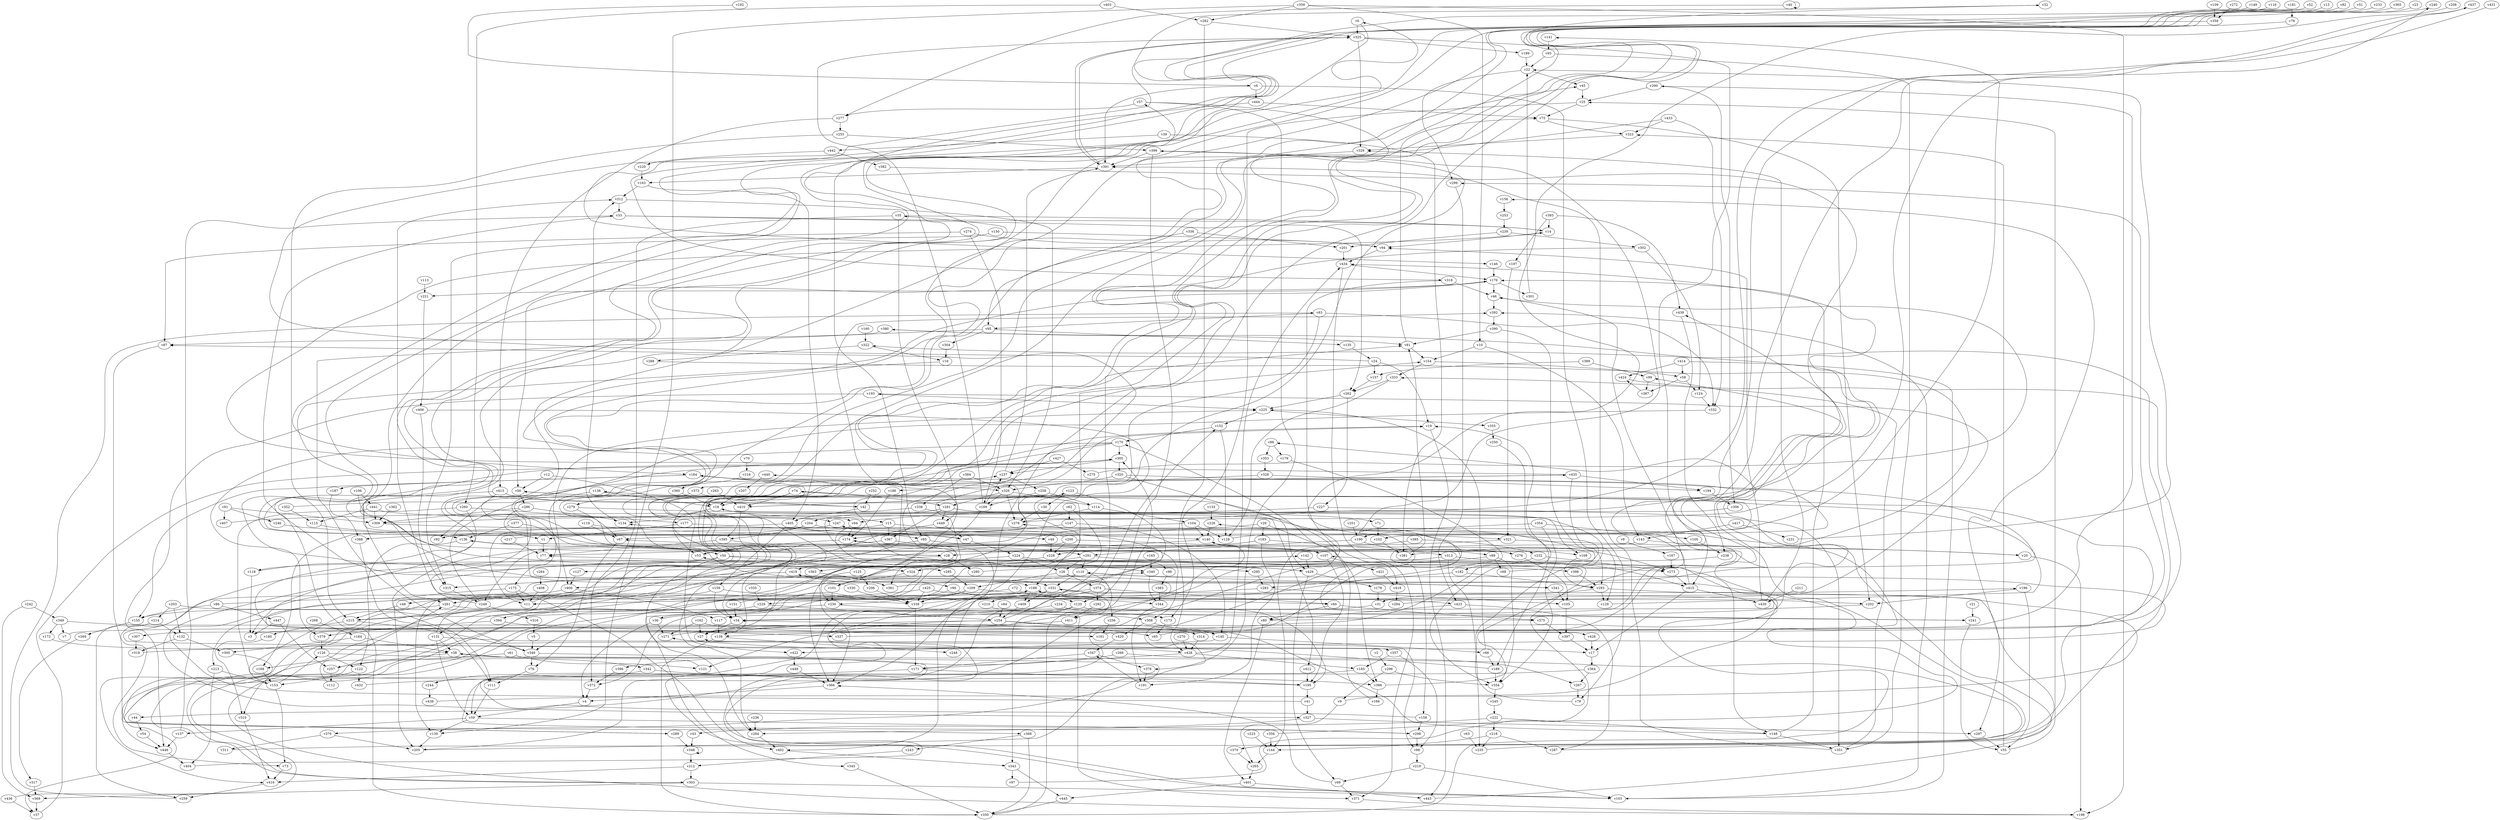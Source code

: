 // Benchmark game 675 - 450 vertices
// time_bound: 76
// targets: v338
digraph G {
    v0 [name="v0", player=0];
    v1 [name="v1", player=0];
    v2 [name="v2", player=1];
    v3 [name="v3", player=0];
    v4 [name="v4", player=1];
    v5 [name="v5", player=1];
    v6 [name="v6", player=0];
    v7 [name="v7", player=0];
    v8 [name="v8", player=0];
    v9 [name="v9", player=0];
    v10 [name="v10", player=0];
    v11 [name="v11", player=1];
    v12 [name="v12", player=0];
    v13 [name="v13", player=0];
    v14 [name="v14", player=0];
    v15 [name="v15", player=1];
    v16 [name="v16", player=1];
    v17 [name="v17", player=0];
    v18 [name="v18", player=0];
    v19 [name="v19", player=1];
    v20 [name="v20", player=0];
    v21 [name="v21", player=0];
    v22 [name="v22", player=0];
    v23 [name="v23", player=1];
    v24 [name="v24", player=1];
    v25 [name="v25", player=0];
    v26 [name="v26", player=0];
    v27 [name="v27", player=1];
    v28 [name="v28", player=0];
    v29 [name="v29", player=0];
    v30 [name="v30", player=1];
    v31 [name="v31", player=1];
    v32 [name="v32", player=1];
    v33 [name="v33", player=0];
    v34 [name="v34", player=1];
    v35 [name="v35", player=0];
    v36 [name="v36", player=1];
    v37 [name="v37", player=1];
    v38 [name="v38", player=0];
    v39 [name="v39", player=0];
    v40 [name="v40", player=0];
    v41 [name="v41", player=1];
    v42 [name="v42", player=0];
    v43 [name="v43", player=1];
    v44 [name="v44", player=1];
    v45 [name="v45", player=1];
    v46 [name="v46", player=1];
    v47 [name="v47", player=0];
    v48 [name="v48", player=1];
    v49 [name="v49", player=1];
    v50 [name="v50", player=0];
    v51 [name="v51", player=1];
    v52 [name="v52", player=0];
    v53 [name="v53", player=1];
    v54 [name="v54", player=1];
    v55 [name="v55", player=0];
    v56 [name="v56", player=0];
    v57 [name="v57", player=1];
    v58 [name="v58", player=0];
    v59 [name="v59", player=0];
    v60 [name="v60", player=0];
    v61 [name="v61", player=0];
    v62 [name="v62", player=1];
    v63 [name="v63", player=1];
    v64 [name="v64", player=1];
    v65 [name="v65", player=0];
    v66 [name="v66", player=1];
    v67 [name="v67", player=0];
    v68 [name="v68", player=1];
    v69 [name="v69", player=0];
    v70 [name="v70", player=1];
    v71 [name="v71", player=0];
    v72 [name="v72", player=1];
    v73 [name="v73", player=0];
    v74 [name="v74", player=0];
    v75 [name="v75", player=1];
    v76 [name="v76", player=1];
    v77 [name="v77", player=1];
    v78 [name="v78", player=1];
    v79 [name="v79", player=0];
    v80 [name="v80", player=0];
    v81 [name="v81", player=1];
    v82 [name="v82", player=0];
    v83 [name="v83", player=1];
    v84 [name="v84", player=1];
    v85 [name="v85", player=0];
    v86 [name="v86", player=1];
    v87 [name="v87", player=0];
    v88 [name="v88", player=0];
    v89 [name="v89", player=1];
    v90 [name="v90", player=1];
    v91 [name="v91", player=0];
    v92 [name="v92", player=0];
    v93 [name="v93", player=1];
    v94 [name="v94", player=0];
    v95 [name="v95", player=0];
    v96 [name="v96", player=0];
    v97 [name="v97", player=1];
    v98 [name="v98", player=0];
    v99 [name="v99", player=0];
    v100 [name="v100", player=1];
    v101 [name="v101", player=1];
    v102 [name="v102", player=0];
    v103 [name="v103", player=1];
    v104 [name="v104", player=0];
    v105 [name="v105", player=0];
    v106 [name="v106", player=0];
    v107 [name="v107", player=0];
    v108 [name="v108", player=1];
    v109 [name="v109", player=1];
    v110 [name="v110", player=1];
    v111 [name="v111", player=1];
    v112 [name="v112", player=0];
    v113 [name="v113", player=1];
    v114 [name="v114", player=1];
    v115 [name="v115", player=1];
    v116 [name="v116", player=0];
    v117 [name="v117", player=0];
    v118 [name="v118", player=0];
    v119 [name="v119", player=0];
    v120 [name="v120", player=1];
    v121 [name="v121", player=0];
    v122 [name="v122", player=0];
    v123 [name="v123", player=1];
    v124 [name="v124", player=1];
    v125 [name="v125", player=1];
    v126 [name="v126", player=0];
    v127 [name="v127", player=0];
    v128 [name="v128", player=1];
    v129 [name="v129", player=1];
    v130 [name="v130", player=0];
    v131 [name="v131", player=0];
    v132 [name="v132", player=1];
    v133 [name="v133", player=1];
    v134 [name="v134", player=1];
    v135 [name="v135", player=0];
    v136 [name="v136", player=0];
    v137 [name="v137", player=0];
    v138 [name="v138", player=0];
    v139 [name="v139", player=1];
    v140 [name="v140", player=1];
    v141 [name="v141", player=1];
    v142 [name="v142", player=0];
    v143 [name="v143", player=0];
    v144 [name="v144", player=1];
    v145 [name="v145", player=1];
    v146 [name="v146", player=1];
    v147 [name="v147", player=1];
    v148 [name="v148", player=0];
    v149 [name="v149", player=1];
    v150 [name="v150", player=0];
    v151 [name="v151", player=0];
    v152 [name="v152", player=0];
    v153 [name="v153", player=1];
    v154 [name="v154", player=0];
    v155 [name="v155", player=0];
    v156 [name="v156", player=0];
    v157 [name="v157", player=1];
    v158 [name="v158", player=1];
    v159 [name="v159", player=0];
    v160 [name="v160", player=0];
    v161 [name="v161", player=0];
    v162 [name="v162", player=1];
    v163 [name="v163", player=0];
    v164 [name="v164", player=0];
    v165 [name="v165", player=1];
    v166 [name="v166", player=0];
    v167 [name="v167", player=0];
    v168 [name="v168", player=0];
    v169 [name="v169", player=0];
    v170 [name="v170", player=0];
    v171 [name="v171", player=1];
    v172 [name="v172", player=0];
    v173 [name="v173", player=1];
    v174 [name="v174", player=1];
    v175 [name="v175", player=0];
    v176 [name="v176", player=1];
    v177 [name="v177", player=1];
    v178 [name="v178", player=1];
    v179 [name="v179", player=1];
    v180 [name="v180", player=0];
    v181 [name="v181", player=0];
    v182 [name="v182", player=0];
    v183 [name="v183", player=0];
    v184 [name="v184", player=0];
    v185 [name="v185", player=0];
    v186 [name="v186", player=1];
    v187 [name="v187", player=1];
    v188 [name="v188", player=1];
    v189 [name="v189", player=0];
    v190 [name="v190", player=0];
    v191 [name="v191", player=1];
    v192 [name="v192", player=0];
    v193 [name="v193", player=1];
    v194 [name="v194", player=1];
    v195 [name="v195", player=0];
    v196 [name="v196", player=0];
    v197 [name="v197", player=0];
    v198 [name="v198", player=0];
    v199 [name="v199", player=1];
    v200 [name="v200", player=1];
    v201 [name="v201", player=1];
    v202 [name="v202", player=0];
    v203 [name="v203", player=0];
    v204 [name="v204", player=0];
    v205 [name="v205", player=1];
    v206 [name="v206", player=0];
    v207 [name="v207", player=1];
    v208 [name="v208", player=0];
    v209 [name="v209", player=1];
    v210 [name="v210", player=0];
    v211 [name="v211", player=0];
    v212 [name="v212", player=1];
    v213 [name="v213", player=0];
    v214 [name="v214", player=1];
    v215 [name="v215", player=0];
    v216 [name="v216", player=1];
    v217 [name="v217", player=1];
    v218 [name="v218", player=1];
    v219 [name="v219", player=0];
    v220 [name="v220", player=1];
    v221 [name="v221", player=0];
    v222 [name="v222", player=1];
    v223 [name="v223", player=0];
    v224 [name="v224", player=1];
    v225 [name="v225", player=0];
    v226 [name="v226", player=0];
    v227 [name="v227", player=0];
    v228 [name="v228", player=1];
    v229 [name="v229", player=1];
    v230 [name="v230", player=0];
    v231 [name="v231", player=1];
    v232 [name="v232", player=0];
    v233 [name="v233", player=0];
    v234 [name="v234", player=0];
    v235 [name="v235", player=1];
    v236 [name="v236", player=1];
    v237 [name="v237", player=1];
    v238 [name="v238", player=0];
    v239 [name="v239", player=0];
    v240 [name="v240", player=1];
    v241 [name="v241", player=0];
    v242 [name="v242", player=0];
    v243 [name="v243", player=0];
    v244 [name="v244", player=0];
    v245 [name="v245", player=1];
    v246 [name="v246", player=0];
    v247 [name="v247", player=0];
    v248 [name="v248", player=0];
    v249 [name="v249", player=0];
    v250 [name="v250", player=0];
    v251 [name="v251", player=1];
    v252 [name="v252", player=0];
    v253 [name="v253", player=0];
    v254 [name="v254", player=0];
    v255 [name="v255", player=0];
    v256 [name="v256", player=1];
    v257 [name="v257", player=0];
    v258 [name="v258", player=0];
    v259 [name="v259", player=0];
    v260 [name="v260", player=1];
    v261 [name="v261", player=1];
    v262 [name="v262", player=1];
    v263 [name="v263", player=0];
    v264 [name="v264", player=1];
    v265 [name="v265", player=1];
    v266 [name="v266", player=1];
    v267 [name="v267", player=1];
    v268 [name="v268", player=0];
    v269 [name="v269", player=0];
    v270 [name="v270", player=0];
    v271 [name="v271", player=1];
    v272 [name="v272", player=1];
    v273 [name="v273", player=0];
    v274 [name="v274", player=1];
    v275 [name="v275", player=1];
    v276 [name="v276", player=1];
    v277 [name="v277", player=1];
    v278 [name="v278", player=1];
    v279 [name="v279", player=0];
    v280 [name="v280", player=0];
    v281 [name="v281", player=1];
    v282 [name="v282", player=0];
    v283 [name="v283", player=0];
    v284 [name="v284", player=0];
    v285 [name="v285", player=0];
    v286 [name="v286", player=0];
    v287 [name="v287", player=0];
    v288 [name="v288", player=0];
    v289 [name="v289", player=1];
    v290 [name="v290", player=0];
    v291 [name="v291", player=1];
    v292 [name="v292", player=1];
    v293 [name="v293", player=0];
    v294 [name="v294", player=1];
    v295 [name="v295", player=0];
    v296 [name="v296", player=1];
    v297 [name="v297", player=0];
    v298 [name="v298", player=0];
    v299 [name="v299", player=1];
    v300 [name="v300", player=0];
    v301 [name="v301", player=1];
    v302 [name="v302", player=1];
    v303 [name="v303", player=0];
    v304 [name="v304", player=1];
    v305 [name="v305", player=1];
    v306 [name="v306", player=0];
    v307 [name="v307", player=1];
    v308 [name="v308", player=1];
    v309 [name="v309", player=1];
    v310 [name="v310", player=0];
    v311 [name="v311", player=1];
    v312 [name="v312", player=0];
    v313 [name="v313", player=0];
    v314 [name="v314", player=1];
    v315 [name="v315", player=1];
    v316 [name="v316", player=1];
    v317 [name="v317", player=0];
    v318 [name="v318", player=0];
    v319 [name="v319", player=1];
    v320 [name="v320", player=0];
    v321 [name="v321", player=1];
    v322 [name="v322", player=1];
    v323 [name="v323", player=0];
    v324 [name="v324", player=1];
    v325 [name="v325", player=0];
    v326 [name="v326", player=1];
    v327 [name="v327", player=0];
    v328 [name="v328", player=1];
    v329 [name="v329", player=1];
    v330 [name="v330", player=0];
    v331 [name="v331", player=1];
    v332 [name="v332", player=0];
    v333 [name="v333", player=1];
    v334 [name="v334", player=1];
    v335 [name="v335", player=1];
    v336 [name="v336", player=0];
    v337 [name="v337", player=0];
    v338 [name="v338", player=0, target=1];
    v339 [name="v339", player=0];
    v340 [name="v340", player=0];
    v341 [name="v341", player=1];
    v342 [name="v342", player=1];
    v343 [name="v343", player=1];
    v344 [name="v344", player=1];
    v345 [name="v345", player=1];
    v346 [name="v346", player=0];
    v347 [name="v347", player=1];
    v348 [name="v348", player=1];
    v349 [name="v349", player=0];
    v350 [name="v350", player=0];
    v351 [name="v351", player=0];
    v352 [name="v352", player=1];
    v353 [name="v353", player=1];
    v354 [name="v354", player=0];
    v355 [name="v355", player=1];
    v356 [name="v356", player=0];
    v357 [name="v357", player=1];
    v358 [name="v358", player=0];
    v359 [name="v359", player=0];
    v360 [name="v360", player=0];
    v361 [name="v361", player=1];
    v362 [name="v362", player=0];
    v363 [name="v363", player=0];
    v364 [name="v364", player=1];
    v365 [name="v365", player=0];
    v366 [name="v366", player=0];
    v367 [name="v367", player=1];
    v368 [name="v368", player=0];
    v369 [name="v369", player=1];
    v370 [name="v370", player=1];
    v371 [name="v371", player=1];
    v372 [name="v372", player=1];
    v373 [name="v373", player=0];
    v374 [name="v374", player=1];
    v375 [name="v375", player=0];
    v376 [name="v376", player=1];
    v377 [name="v377", player=0];
    v378 [name="v378", player=1];
    v379 [name="v379", player=1];
    v380 [name="v380", player=1];
    v381 [name="v381", player=0];
    v382 [name="v382", player=0];
    v383 [name="v383", player=1];
    v384 [name="v384", player=1];
    v385 [name="v385", player=1];
    v386 [name="v386", player=0];
    v387 [name="v387", player=1];
    v388 [name="v388", player=1];
    v389 [name="v389", player=0];
    v390 [name="v390", player=0];
    v391 [name="v391", player=0];
    v392 [name="v392", player=1];
    v393 [name="v393", player=1];
    v394 [name="v394", player=1];
    v395 [name="v395", player=1];
    v396 [name="v396", player=1];
    v397 [name="v397", player=1];
    v398 [name="v398", player=0];
    v399 [name="v399", player=0];
    v400 [name="v400", player=1];
    v401 [name="v401", player=0];
    v402 [name="v402", player=1];
    v403 [name="v403", player=0];
    v404 [name="v404", player=0];
    v405 [name="v405", player=1];
    v406 [name="v406", player=1];
    v407 [name="v407", player=1];
    v408 [name="v408", player=1];
    v409 [name="v409", player=1];
    v410 [name="v410", player=0];
    v411 [name="v411", player=1];
    v412 [name="v412", player=0];
    v413 [name="v413", player=1];
    v414 [name="v414", player=0];
    v415 [name="v415", player=1];
    v416 [name="v416", player=0];
    v417 [name="v417", player=1];
    v418 [name="v418", player=1];
    v419 [name="v419", player=1];
    v420 [name="v420", player=0];
    v421 [name="v421", player=0];
    v422 [name="v422", player=1];
    v423 [name="v423", player=0];
    v424 [name="v424", player=1];
    v425 [name="v425", player=1];
    v426 [name="v426", player=0];
    v427 [name="v427", player=1];
    v428 [name="v428", player=0];
    v429 [name="v429", player=0];
    v430 [name="v430", player=0];
    v431 [name="v431", player=0];
    v432 [name="v432", player=0];
    v433 [name="v433", player=0];
    v434 [name="v434", player=0];
    v435 [name="v435", player=1];
    v436 [name="v436", player=0];
    v437 [name="v437", player=0];
    v438 [name="v438", player=0];
    v439 [name="v439", player=0];
    v440 [name="v440", player=1];
    v441 [name="v441", player=0];
    v442 [name="v442", player=1];
    v443 [name="v443", player=1];
    v444 [name="v444", player=1];
    v445 [name="v445", player=1];
    v446 [name="v446", player=1];
    v447 [name="v447", player=1];
    v448 [name="v448", player=0];
    v449 [name="v449", player=1];

    v0 -> v188 [constraint="t >= 3"];
    v1 -> v77;
    v2 -> v296;
    v3 -> v380 [constraint="t >= 1"];
    v4 -> v59;
    v5 -> v346;
    v6 -> v444;
    v7 -> v290 [constraint="t < 11"];
    v8 -> v167;
    v9 -> v99 [constraint="t >= 1"];
    v10 -> v143;
    v11 -> v225;
    v12 -> v422;
    v13 -> v327 [constraint="t < 6"];
    v14 -> v94;
    v15 -> v388;
    v16 -> v285 [constraint="t mod 3 == 2"];
    v17 -> v364;
    v18 -> v53;
    v19 -> v443;
    v20 -> v198;
    v21 -> v241;
    v22 -> v45;
    v23 -> v64 [constraint="t < 13"];
    v24 -> v32 [constraint="t >= 3"];
    v25 -> v173;
    v26 -> v44 [constraint="t >= 1"];
    v27 -> v392;
    v28 -> v176 [constraint="t < 9"];
    v29 -> v386;
    v30 -> v278;
    v31 -> v37 [constraint="t >= 5"];
    v32 -> v429 [constraint="t mod 4 == 0"];
    v33 -> v14;
    v34 -> v27;
    v35 -> v449;
    v36 -> v77 [constraint="t >= 5"];
    v37 -> v305;
    v38 -> v342;
    v39 -> v442;
    v40 -> v277 [constraint="t < 5"];
    v41 -> v142 [constraint="t >= 2"];
    v42 -> v405;
    v43 -> v348;
    v44 -> v54;
    v45 -> v25;
    v46 -> v392;
    v47 -> v224;
    v48 -> v215;
    v49 -> v228;
    v50 -> v118;
    v51 -> v89 [constraint="t >= 3"];
    v52 -> v295 [constraint="t >= 2"];
    v53 -> v439 [constraint="t < 5"];
    v54 -> v446;
    v55 -> v323;
    v56 -> v286;
    v57 -> v289 [constraint="t >= 5"];
    v58 -> v387;
    v59 -> v130;
    v60 -> v80;
    v61 -> v121;
    v62 -> v372 [constraint="t < 5"];
    v63 -> v235;
    v64 -> v429 [constraint="t < 6"];
    v65 -> v247 [constraint="t mod 4 == 0"];
    v66 -> v189;
    v67 -> v76;
    v68 -> v56 [constraint="t mod 2 == 1"];
    v69 -> v371;
    v70 -> v216;
    v71 -> v102;
    v72 -> v423;
    v73 -> v416;
    v74 -> v410;
    v75 -> v323;
    v76 -> v111;
    v77 -> v164 [constraint="t < 6"];
    v78 -> v136 [constraint="t >= 1"];
    v79 -> v18 [constraint="t mod 4 == 1"];
    v80 -> v53 [constraint="t < 7"];
    v81 -> v75;
    v82 -> v28 [constraint="t >= 2"];
    v83 -> v410 [constraint="t mod 2 == 1"];
    v84 -> v254;
    v85 -> v107;
    v86 -> v19 [constraint="t mod 5 == 0"];
    v87 -> v446;
    v88 -> v179;
    v89 -> v334;
    v90 -> v230;
    v91 -> v407;
    v92 -> v74 [constraint="t < 7"];
    v93 -> v351;
    v94 -> v434;
    v95 -> v346;
    v96 -> v383;
    v97 -> v107 [constraint="t >= 5"];
    v98 -> v219;
    v99 -> v387;
    v100 -> v238;
    v101 -> v230;
    v102 -> v381;
    v103 -> v392;
    v104 -> v361;
    v105 -> v397;
    v106 -> v341 [constraint="t >= 4"];
    v107 -> v421;
    v108 -> v293;
    v109 -> v358;
    v110 -> v400;
    v111 -> v59;
    v112 -> v261 [constraint="t >= 5"];
    v113 -> v221;
    v114 -> v0 [constraint="t < 12"];
    v115 -> v28 [constraint="t < 5"];
    v116 -> v164 [constraint="t >= 4"];
    v117 -> v437 [constraint="t mod 2 == 1"];
    v118 -> v96 [constraint="t < 8"];
    v119 -> v321 [constraint="t mod 3 == 1"];
    v120 -> v241;
    v121 -> v168 [constraint="t >= 5"];
    v122 -> v432;
    v123 -> v357 [constraint="t >= 5"];
    v124 -> v332;
    v125 -> v366;
    v126 -> v103 [constraint="t >= 1"];
    v127 -> v400;
    v128 -> v141 [constraint="t mod 2 == 1"];
    v129 -> v440 [constraint="t mod 2 == 0"];
    v130 -> v205;
    v131 -> v164 [constraint="t < 15"];
    v132 -> v319;
    v133 -> v226;
    v134 -> v312;
    v135 -> v24;
    v136 -> v305 [constraint="t < 13"];
    v137 -> v33;
    v138 -> v18;
    v139 -> v248;
    v140 -> v276;
    v141 -> v93;
    v142 -> v429;
    v143 -> v20;
    v144 -> v265;
    v145 -> v66;
    v146 -> v176;
    v147 -> v145;
    v148 -> v34 [constraint="t mod 2 == 0"];
    v149 -> v318 [constraint="t >= 4"];
    v150 -> v315;
    v151 -> v140 [constraint="t >= 1"];
    v152 -> v128;
    v153 -> v73;
    v154 -> v333;
    v155 -> v269;
    v156 -> v253;
    v157 -> v262;
    v158 -> v174 [constraint="t mod 3 == 2"];
    v159 -> v213;
    v160 -> v322;
    v161 -> v278 [constraint="t >= 2"];
    v162 -> v271;
    v163 -> v312;
    v164 -> v155;
    v165 -> v340;
    v166 -> v170;
    v167 -> v273;
    v168 -> v153;
    v169 -> v230;
    v170 -> v215 [constraint="t >= 1"];
    v171 -> v195;
    v172 -> v38 [constraint="t mod 5 == 3"];
    v173 -> v65;
    v174 -> v402;
    v175 -> v402;
    v176 -> v56;
    v177 -> v85;
    v178 -> v31;
    v179 -> v11 [constraint="t < 5"];
    v180 -> v310;
    v181 -> v78;
    v182 -> v283;
    v183 -> v310 [constraint="t < 11"];
    v184 -> v300;
    v185 -> v59 [constraint="t >= 1"];
    v186 -> v174;
    v187 -> v388;
    v188 -> v73 [constraint="t >= 5"];
    v189 -> v271 [constraint="t < 10"];
    v190 -> v273;
    v191 -> v347;
    v192 -> v6 [constraint="t mod 5 == 1"];
    v193 -> v446;
    v194 -> v306;
    v195 -> v41;
    v196 -> v55;
    v197 -> v321;
    v198 -> v19 [constraint="t < 7"];
    v199 -> v22;
    v200 -> v57 [constraint="t < 15"];
    v201 -> v434;
    v202 -> v303 [constraint="t mod 5 == 2"];
    v203 -> v173;
    v204 -> v49;
    v205 -> v38 [constraint="t mod 3 == 1"];
    v206 -> v339;
    v207 -> v18;
    v208 -> v376 [constraint="t >= 3"];
    v209 -> v339;
    v210 -> v375 [constraint="t mod 2 == 1"];
    v211 -> v430;
    v212 -> v303;
    v213 -> v404;
    v214 -> v259;
    v215 -> v180;
    v216 -> v360;
    v217 -> v123 [constraint="t < 8"];
    v218 -> v144;
    v219 -> v69;
    v220 -> v163;
    v221 -> v406;
    v222 -> v148;
    v223 -> v144;
    v224 -> v26;
    v225 -> v355;
    v226 -> v140;
    v227 -> v64;
    v228 -> v17 [constraint="t mod 3 == 1"];
    v229 -> v254;
    v230 -> v345;
    v231 -> v22 [constraint="t >= 1"];
    v232 -> v273;
    v233 -> v195 [constraint="t >= 4"];
    v234 -> v34;
    v235 -> v156 [constraint="t >= 3"];
    v236 -> v284;
    v237 -> v391;
    v238 -> v27 [constraint="t mod 4 == 2"];
    v239 -> v201;
    v240 -> v398 [constraint="t >= 3"];
    v241 -> v399 [constraint="t mod 4 == 1"];
    v242 -> v369;
    v243 -> v212;
    v244 -> v438;
    v245 -> v222;
    v246 -> v47 [constraint="t < 6"];
    v247 -> v140;
    v248 -> v188;
    v249 -> v316;
    v250 -> v189;
    v251 -> v190;
    v252 -> v42;
    v253 -> v239;
    v254 -> v139;
    v255 -> v399;
    v256 -> v161;
    v257 -> v112;
    v258 -> v114;
    v259 -> v83 [constraint="t mod 5 == 3"];
    v260 -> v426 [constraint="t mod 3 == 1"];
    v261 -> v155;
    v262 -> v225;
    v263 -> v410;
    v264 -> v408;
    v265 -> v401;
    v266 -> v267;
    v267 -> v79;
    v268 -> v184;
    v269 -> v317;
    v270 -> v428;
    v271 -> v19 [constraint="t mod 2 == 1"];
    v272 -> v358 [constraint="t mod 4 == 3"];
    v273 -> v415;
    v274 -> v169;
    v275 -> v46 [constraint="t < 15"];
    v276 -> v35 [constraint="t mod 5 == 0"];
    v277 -> v255;
    v278 -> v240 [constraint="t < 15"];
    v279 -> v127 [constraint="t >= 1"];
    v280 -> v226 [constraint="t < 11"];
    v281 -> v71;
    v282 -> v325;
    v283 -> v105;
    v284 -> v402;
    v285 -> v209;
    v286 -> v134;
    v287 -> v322 [constraint="t mod 2 == 0"];
    v288 -> v381 [constraint="t < 12"];
    v289 -> v435 [constraint="t >= 5"];
    v290 -> v306;
    v291 -> v3;
    v292 -> v411;
    v293 -> v31;
    v294 -> v193 [constraint="t >= 1"];
    v295 -> v283;
    v296 -> v9;
    v297 -> v55;
    v298 -> v196 [constraint="t < 12"];
    v299 -> v423;
    v300 -> v416 [constraint="t mod 5 == 4"];
    v301 -> v22;
    v302 -> v215 [constraint="t < 5"];
    v303 -> v87 [constraint="t >= 5"];
    v304 -> v16;
    v305 -> v237;
    v306 -> v108 [constraint="t >= 1"];
    v307 -> v319;
    v308 -> v420;
    v309 -> v334 [constraint="t < 11"];
    v310 -> v416;
    v311 -> v138 [constraint="t >= 1"];
    v312 -> v326;
    v313 -> v235;
    v314 -> v428;
    v315 -> v249;
    v316 -> v5;
    v317 -> v369;
    v318 -> v418;
    v319 -> v110 [constraint="t >= 1"];
    v320 -> v102 [constraint="t mod 4 == 1"];
    v321 -> v228;
    v322 -> v288;
    v323 -> v329;
    v324 -> v101;
    v325 -> v391;
    v326 -> v278;
    v327 -> v297;
    v328 -> v194;
    v329 -> v391;
    v330 -> v305 [constraint="t >= 4"];
    v331 -> v409;
    v332 -> v339 [constraint="t < 8"];
    v333 -> v262;
    v334 -> v245;
    v335 -> v229;
    v336 -> v95;
    v337 -> v299 [constraint="t < 7"];
    v338 -> v309;
    v339 -> v171;
    v340 -> v344;
    v341 -> v105;
    v342 -> v244;
    v343 -> v97;
    v344 -> v191;
    v345 -> v350;
    v346 -> v370 [constraint="t >= 1"];
    v347 -> v378;
    v348 -> v212;
    v349 -> v7;
    v350 -> v331 [constraint="t mod 5 == 1"];
    v351 -> v333;
    v352 -> v45 [constraint="t mod 3 == 0"];
    v353 -> v328;
    v354 -> v100;
    v355 -> v250;
    v356 -> v419 [constraint="t < 13"];
    v357 -> v98;
    v358 -> v146 [constraint="t mod 2 == 0"];
    v359 -> v130;
    v360 -> v18;
    v361 -> v136 [constraint="t mod 3 == 2"];
    v362 -> v309;
    v363 -> v361;
    v364 -> v368 [constraint="t mod 3 == 0"];
    v365 -> v131 [constraint="t >= 5"];
    v366 -> v4;
    v367 -> v291;
    v368 -> v243;
    v369 -> v37;
    v370 -> v265;
    v371 -> v198;
    v372 -> v4;
    v373 -> v42;
    v374 -> v60;
    v375 -> v397;
    v376 -> v205;
    v377 -> v136;
    v378 -> v191;
    v379 -> v126;
    v380 -> v81;
    v381 -> v81;
    v382 -> v370 [constraint="t mod 5 == 3"];
    v383 -> v344;
    v384 -> v338;
    v385 -> v144;
    v386 -> v134 [constraint="t mod 5 == 4"];
    v387 -> v424 [constraint="t >= 5"];
    v388 -> v111;
    v389 -> v157;
    v390 -> v81;
    v391 -> v325 [constraint="t mod 4 == 1"];
    v392 -> v390;
    v393 -> v14;
    v394 -> v379;
    v395 -> v77;
    v396 -> v372;
    v397 -> v17;
    v398 -> v293;
    v399 -> v391;
    v400 -> v117;
    v401 -> v445;
    v402 -> v343;
    v403 -> v282;
    v404 -> v27 [constraint="t >= 2"];
    v405 -> v168;
    v406 -> v36 [constraint="t mod 3 == 2"];
    v407 -> v434 [constraint="t >= 1"];
    v408 -> v11;
    v409 -> v254;
    v410 -> v399 [constraint="t >= 1"];
    v411 -> v428 [constraint="t >= 1"];
    v412 -> v195;
    v413 -> v261;
    v414 -> v58;
    v415 -> v46;
    v416 -> v259;
    v417 -> v143;
    v418 -> v294;
    v419 -> v103 [constraint="t < 9"];
    v420 -> v340 [constraint="t < 15"];
    v421 -> v418;
    v422 -> v448;
    v423 -> v287;
    v424 -> v307 [constraint="t < 11"];
    v425 -> v48;
    v426 -> v17;
    v427 -> v275;
    v428 -> v185;
    v429 -> v178;
    v430 -> v329;
    v431 -> v139 [constraint="t < 6"];
    v432 -> v56 [constraint="t mod 2 == 1"];
    v433 -> v331 [constraint="t < 15"];
    v434 -> v176;
    v435 -> v14 [constraint="t mod 5 == 4"];
    v436 -> v67 [constraint="t < 5"];
    v437 -> v134 [constraint="t mod 5 == 3"];
    v438 -> v188 [constraint="t >= 5"];
    v439 -> v238;
    v440 -> v207;
    v441 -> v247;
    v442 -> v382;
    v443 -> v88 [constraint="t >= 2"];
    v444 -> v85;
    v445 -> v350;
    v446 -> v404;
    v447 -> v257;
    v448 -> v366;
    v449 -> v34;
    v413 -> v92;
    v138 -> v175;
    v110 -> v331;
    v428 -> v171;
    v193 -> v225;
    v164 -> v101;
    v357 -> v185;
    v393 -> v439;
    v218 -> v287;
    v10 -> v154;
    v175 -> v11;
    v85 -> v111;
    v436 -> v37;
    v405 -> v159;
    v282 -> v428;
    v444 -> v75;
    v395 -> v27;
    v291 -> v26;
    v326 -> v188;
    v359 -> v282;
    v417 -> v231;
    v114 -> v104;
    v171 -> v205;
    v242 -> v349;
    v25 -> v75;
    v110 -> v341;
    v93 -> v22;
    v33 -> v350;
    v36 -> v4;
    v15 -> v367;
    v254 -> v121;
    v170 -> v339;
    v354 -> v334;
    v26 -> v374;
    v374 -> v292;
    v170 -> v379;
    v177 -> v1;
    v377 -> v400;
    v200 -> v249;
    v430 -> v94;
    v425 -> v339;
    v89 -> v324;
    v140 -> v28;
    v75 -> v202;
    v230 -> v308;
    v203 -> v132;
    v435 -> v194;
    v183 -> v313;
    v330 -> v339;
    v415 -> v17;
    v132 -> v300;
    v218 -> v235;
    v298 -> v98;
    v237 -> v258;
    v254 -> v81;
    v200 -> v228;
    v296 -> v334;
    v36 -> v271;
    v283 -> v366;
    v224 -> v340;
    v347 -> v171;
    v204 -> v395;
    v352 -> v115;
    v104 -> v140;
    v222 -> v218;
    v232 -> v182;
    v342 -> v386;
    v401 -> v443;
    v399 -> v120;
    v184 -> v38;
    v28 -> v280;
    v28 -> v419;
    v213 -> v153;
    v40 -> v40;
    v59 -> v137;
    v320 -> v429;
    v154 -> v58;
    v72 -> v261;
    v333 -> v128;
    v425 -> v202;
    v428 -> v434;
    v176 -> v301;
    v86 -> v155;
    v57 -> v277;
    v351 -> v391;
    v350 -> v305;
    v281 -> v367;
    v391 -> v163;
    v258 -> v169;
    v50 -> v324;
    v400 -> v130;
    v120 -> v34;
    v419 -> v315;
    v403 -> v260;
    v81 -> v154;
    v279 -> v67;
    v291 -> v110;
    v249 -> v312;
    v190 -> v291;
    v145 -> v422;
    v80 -> v401;
    v433 -> v332;
    v442 -> v220;
    v61 -> v257;
    v200 -> v107;
    v356 -> v144;
    v336 -> v201;
    v60 -> v375;
    v185 -> v386;
    v188 -> v409;
    v320 -> v326;
    v281 -> v449;
    v64 -> v174;
    v209 -> v229;
    v281 -> v204;
    v183 -> v191;
    v241 -> v55;
    v274 -> v87;
    v176 -> v221;
    v143 -> v158;
    v91 -> v309;
    v449 -> v47;
    v212 -> v416;
    v89 -> v68;
    v406 -> v315;
    v346 -> v76;
    v122 -> v153;
    v262 -> v227;
    v303 -> v103;
    v139 -> v350;
    v9 -> v265;
    v55 -> v25;
    v62 -> v147;
    v386 -> v166;
    v343 -> v445;
    v35 -> v14;
    v24 -> v19;
    v260 -> v153;
    v114 -> v278;
    v255 -> v215;
    v29 -> v67;
    v106 -> v441;
    v363 -> v284;
    v95 -> v304;
    v435 -> v373;
    v374 -> v210;
    v164 -> v326;
    v239 -> v302;
    v419 -> v90;
    v373 -> v279;
    v74 -> v281;
    v348 -> v348;
    v274 -> v94;
    v420 -> v347;
    v110 -> v411;
    v413 -> v42;
    v118 -> v3;
    v364 -> v267;
    v322 -> v16;
    v90 -> v120;
    v326 -> v281;
    v137 -> v446;
    v131 -> v59;
    v410 -> v395;
    v125 -> v206;
    v331 -> v256;
    v376 -> v311;
    v349 -> v145;
    v131 -> v98;
    v414 -> v103;
    v313 -> v415;
    v83 -> v95;
    v163 -> v405;
    v6 -> v391;
    v162 -> v161;
    v217 -> v77;
    v359 -> v10;
    v254 -> v65;
    v91 -> v246;
    v435 -> v129;
    v286 -> v1;
    v215 -> v346;
    v289 -> v348;
    v158 -> v298;
    v203 -> v214;
    v107 -> v195;
    v405 -> v47;
    v276 -> v105;
    v434 -> v371;
    v374 -> v11;
    v33 -> v262;
    v349 -> v172;
    v327 -> v43;
    v123 -> v30;
    v74 -> v18;
    v6 -> v79;
    v29 -> v183;
    v293 -> v129;
    v447 -> v3;
    v38 -> v257;
    v234 -> v195;
    v150 -> v94;
    v175 -> v205;
    v170 -> v305;
    v281 -> v412;
    v50 -> v284;
    v338 -> v108;
    v290 -> v25;
    v117 -> v139;
    v169 -> v325;
    v385 -> v232;
    v86 -> v447;
    v302 -> v124;
    v183 -> v366;
    v58 -> v124;
    v339 -> v154;
    v131 -> v38;
    v308 -> v145;
    v266 -> v396;
    v260 -> v177;
    v159 -> v34;
    v286 -> v309;
    v433 -> v323;
    v225 -> v152;
    v176 -> v46;
    v148 -> v176;
    v18 -> v15;
    v380 -> v87;
    v59 -> v298;
    v312 -> v33;
    v66 -> v225;
    v104 -> v128;
    v325 -> v415;
    v153 -> v126;
    v151 -> v34;
    v214 -> v132;
    v423 -> v80;
    v162 -> v27;
    v57 -> v378;
    v321 -> v20;
    v88 -> v353;
    v26 -> v209;
    v196 -> v202;
    v393 -> v197;
    v415 -> v430;
    v189 -> v334;
    v441 -> v115;
    v169 -> v237;
    v35 -> v372;
    v126 -> v122;
    v414 -> v424;
    v427 -> v237;
    v368 -> v350;
    v326 -> v169;
    v50 -> v148;
    v277 -> v413;
    v120 -> v343;
    v328 -> v186;
    v159 -> v60;
    v174 -> v53;
    v331 -> v346;
    v389 -> v99;
    v164 -> v187;
    v119 -> v67;
    v325 -> v329;
    v182 -> v293;
    v441 -> v309;
    v374 -> v152;
    v136 -> v122;
    v313 -> v324;
    v22 -> v299;
    v367 -> v53;
    v41 -> v327;
    v69 -> v366;
    v229 -> v394;
    v136 -> v50;
    v15 -> v308;
    v303 -> v369;
    v354 -> v190;
    v204 -> v92;
    v261 -> v371;
    v384 -> v326;
    v12 -> v56;
    v152 -> v170;
    v95 -> v135;
    v24 -> v157;
    v39 -> v381;
    v305 -> v320;
    v291 -> v273;
    v224 -> v363;
    v429 -> v69;
    v394 -> v337;
    v148 -> v351;
    v147 -> v174;
    v0 -> v325;
    v227 -> v351;
    v249 -> v237;
    v247 -> v11;
    v390 -> v293;
    v325 -> v199;
    v209 -> v344;
    v219 -> v103;
    v222 -> v284;
    v293 -> v297;
    v359 -> v198;
    v83 -> v332;
    v318 -> v46;
    v254 -> v314;
}
